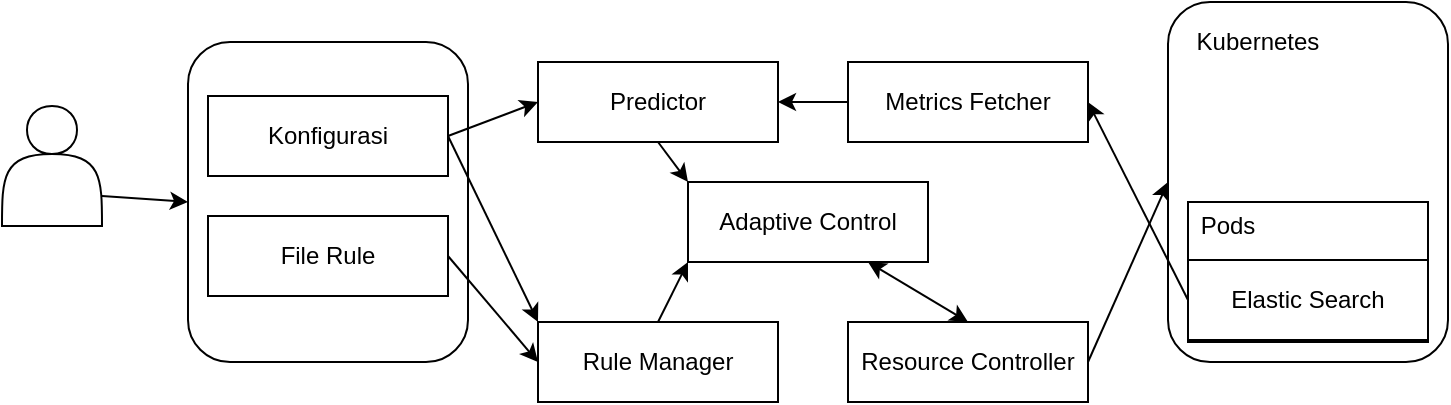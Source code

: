 <mxfile>
    <diagram id="C9_wutpEq0cwCg8CHnom" name="Page-1">
        <mxGraphModel dx="515" dy="214" grid="1" gridSize="10" guides="1" tooltips="1" connect="1" arrows="1" fold="1" page="1" pageScale="1" pageWidth="850" pageHeight="1100" math="0" shadow="0">
            <root>
                <mxCell id="0"/>
                <mxCell id="1" parent="0"/>
                <mxCell id="10" value="" style="rounded=1;whiteSpace=wrap;html=1;" vertex="1" parent="1">
                    <mxGeometry x="150" y="70" width="140" height="160" as="geometry"/>
                </mxCell>
                <mxCell id="28" style="edgeStyle=none;html=1;exitX=1;exitY=0.75;exitDx=0;exitDy=0;entryX=0;entryY=0.5;entryDx=0;entryDy=0;startArrow=none;startFill=0;" edge="1" parent="1" source="2" target="10">
                    <mxGeometry relative="1" as="geometry"/>
                </mxCell>
                <mxCell id="2" value="" style="shape=actor;whiteSpace=wrap;html=1;" vertex="1" parent="1">
                    <mxGeometry x="57" y="102" width="50" height="60" as="geometry"/>
                </mxCell>
                <mxCell id="8" style="edgeStyle=none;html=1;exitX=1;exitY=0.5;exitDx=0;exitDy=0;entryX=0;entryY=0;entryDx=0;entryDy=0;" edge="1" parent="1" source="3" target="6">
                    <mxGeometry relative="1" as="geometry"/>
                </mxCell>
                <mxCell id="11" style="edgeStyle=none;html=1;exitX=1;exitY=0.5;exitDx=0;exitDy=0;entryX=0;entryY=0.5;entryDx=0;entryDy=0;" edge="1" parent="1" source="3" target="9">
                    <mxGeometry relative="1" as="geometry"/>
                </mxCell>
                <mxCell id="3" value="Konfigurasi" style="rounded=0;whiteSpace=wrap;html=1;" vertex="1" parent="1">
                    <mxGeometry x="160" y="97" width="120" height="40" as="geometry"/>
                </mxCell>
                <mxCell id="7" style="edgeStyle=none;html=1;exitX=1;exitY=0.5;exitDx=0;exitDy=0;entryX=0;entryY=0.5;entryDx=0;entryDy=0;" edge="1" parent="1" source="4" target="6">
                    <mxGeometry relative="1" as="geometry"/>
                </mxCell>
                <mxCell id="4" value="File Rule" style="rounded=0;whiteSpace=wrap;html=1;" vertex="1" parent="1">
                    <mxGeometry x="160" y="157" width="120" height="40" as="geometry"/>
                </mxCell>
                <mxCell id="26" style="edgeStyle=none;html=1;exitX=0.5;exitY=0;exitDx=0;exitDy=0;entryX=0;entryY=1;entryDx=0;entryDy=0;" edge="1" parent="1" source="6" target="24">
                    <mxGeometry relative="1" as="geometry"/>
                </mxCell>
                <mxCell id="6" value="Rule Manager" style="rounded=0;whiteSpace=wrap;html=1;" vertex="1" parent="1">
                    <mxGeometry x="325" y="210" width="120" height="40" as="geometry"/>
                </mxCell>
                <mxCell id="27" style="edgeStyle=none;html=1;exitX=0.5;exitY=1;exitDx=0;exitDy=0;entryX=0;entryY=0;entryDx=0;entryDy=0;" edge="1" parent="1" source="9" target="24">
                    <mxGeometry relative="1" as="geometry"/>
                </mxCell>
                <mxCell id="9" value="Predictor" style="rounded=0;whiteSpace=wrap;html=1;" vertex="1" parent="1">
                    <mxGeometry x="325" y="80" width="120" height="40" as="geometry"/>
                </mxCell>
                <mxCell id="18" value="" style="group" vertex="1" connectable="0" parent="1">
                    <mxGeometry x="640" y="50" width="140" height="180" as="geometry"/>
                </mxCell>
                <mxCell id="13" value="" style="rounded=1;whiteSpace=wrap;html=1;" vertex="1" parent="18">
                    <mxGeometry width="140" height="180" as="geometry"/>
                </mxCell>
                <mxCell id="14" value="" style="rounded=0;whiteSpace=wrap;html=1;" vertex="1" parent="18">
                    <mxGeometry x="10" y="100" width="120" height="70" as="geometry"/>
                </mxCell>
                <mxCell id="12" value="Elastic Search" style="rounded=0;whiteSpace=wrap;html=1;" vertex="1" parent="18">
                    <mxGeometry x="10" y="129" width="120" height="40" as="geometry"/>
                </mxCell>
                <mxCell id="15" value="Pods" style="text;html=1;strokeColor=none;fillColor=none;align=center;verticalAlign=middle;whiteSpace=wrap;rounded=0;" vertex="1" parent="18">
                    <mxGeometry y="97" width="60" height="30" as="geometry"/>
                </mxCell>
                <mxCell id="16" value="Kubernetes" style="text;html=1;strokeColor=none;fillColor=none;align=center;verticalAlign=middle;whiteSpace=wrap;rounded=0;" vertex="1" parent="18">
                    <mxGeometry width="90" height="40" as="geometry"/>
                </mxCell>
                <mxCell id="21" style="edgeStyle=none;html=1;exitX=0;exitY=0.5;exitDx=0;exitDy=0;entryX=1;entryY=0.5;entryDx=0;entryDy=0;" edge="1" parent="1" source="19" target="9">
                    <mxGeometry relative="1" as="geometry"/>
                </mxCell>
                <mxCell id="19" value="Metrics Fetcher" style="rounded=0;whiteSpace=wrap;html=1;" vertex="1" parent="1">
                    <mxGeometry x="480" y="80" width="120" height="40" as="geometry"/>
                </mxCell>
                <mxCell id="20" style="edgeStyle=none;html=1;exitX=0;exitY=0.5;exitDx=0;exitDy=0;entryX=1;entryY=0.5;entryDx=0;entryDy=0;" edge="1" parent="1" source="12" target="19">
                    <mxGeometry relative="1" as="geometry"/>
                </mxCell>
                <mxCell id="23" style="edgeStyle=none;html=1;exitX=1;exitY=0.5;exitDx=0;exitDy=0;entryX=0;entryY=0.5;entryDx=0;entryDy=0;" edge="1" parent="1" source="22" target="13">
                    <mxGeometry relative="1" as="geometry"/>
                </mxCell>
                <mxCell id="22" value="Resource Controller" style="rounded=0;whiteSpace=wrap;html=1;" vertex="1" parent="1">
                    <mxGeometry x="480" y="210" width="120" height="40" as="geometry"/>
                </mxCell>
                <mxCell id="25" style="edgeStyle=none;html=1;exitX=0.75;exitY=1;exitDx=0;exitDy=0;entryX=0.5;entryY=0;entryDx=0;entryDy=0;startArrow=classic;startFill=1;" edge="1" parent="1" source="24" target="22">
                    <mxGeometry relative="1" as="geometry"/>
                </mxCell>
                <mxCell id="24" value="Adaptive Control" style="rounded=0;whiteSpace=wrap;html=1;" vertex="1" parent="1">
                    <mxGeometry x="400" y="140" width="120" height="40" as="geometry"/>
                </mxCell>
            </root>
        </mxGraphModel>
    </diagram>
</mxfile>